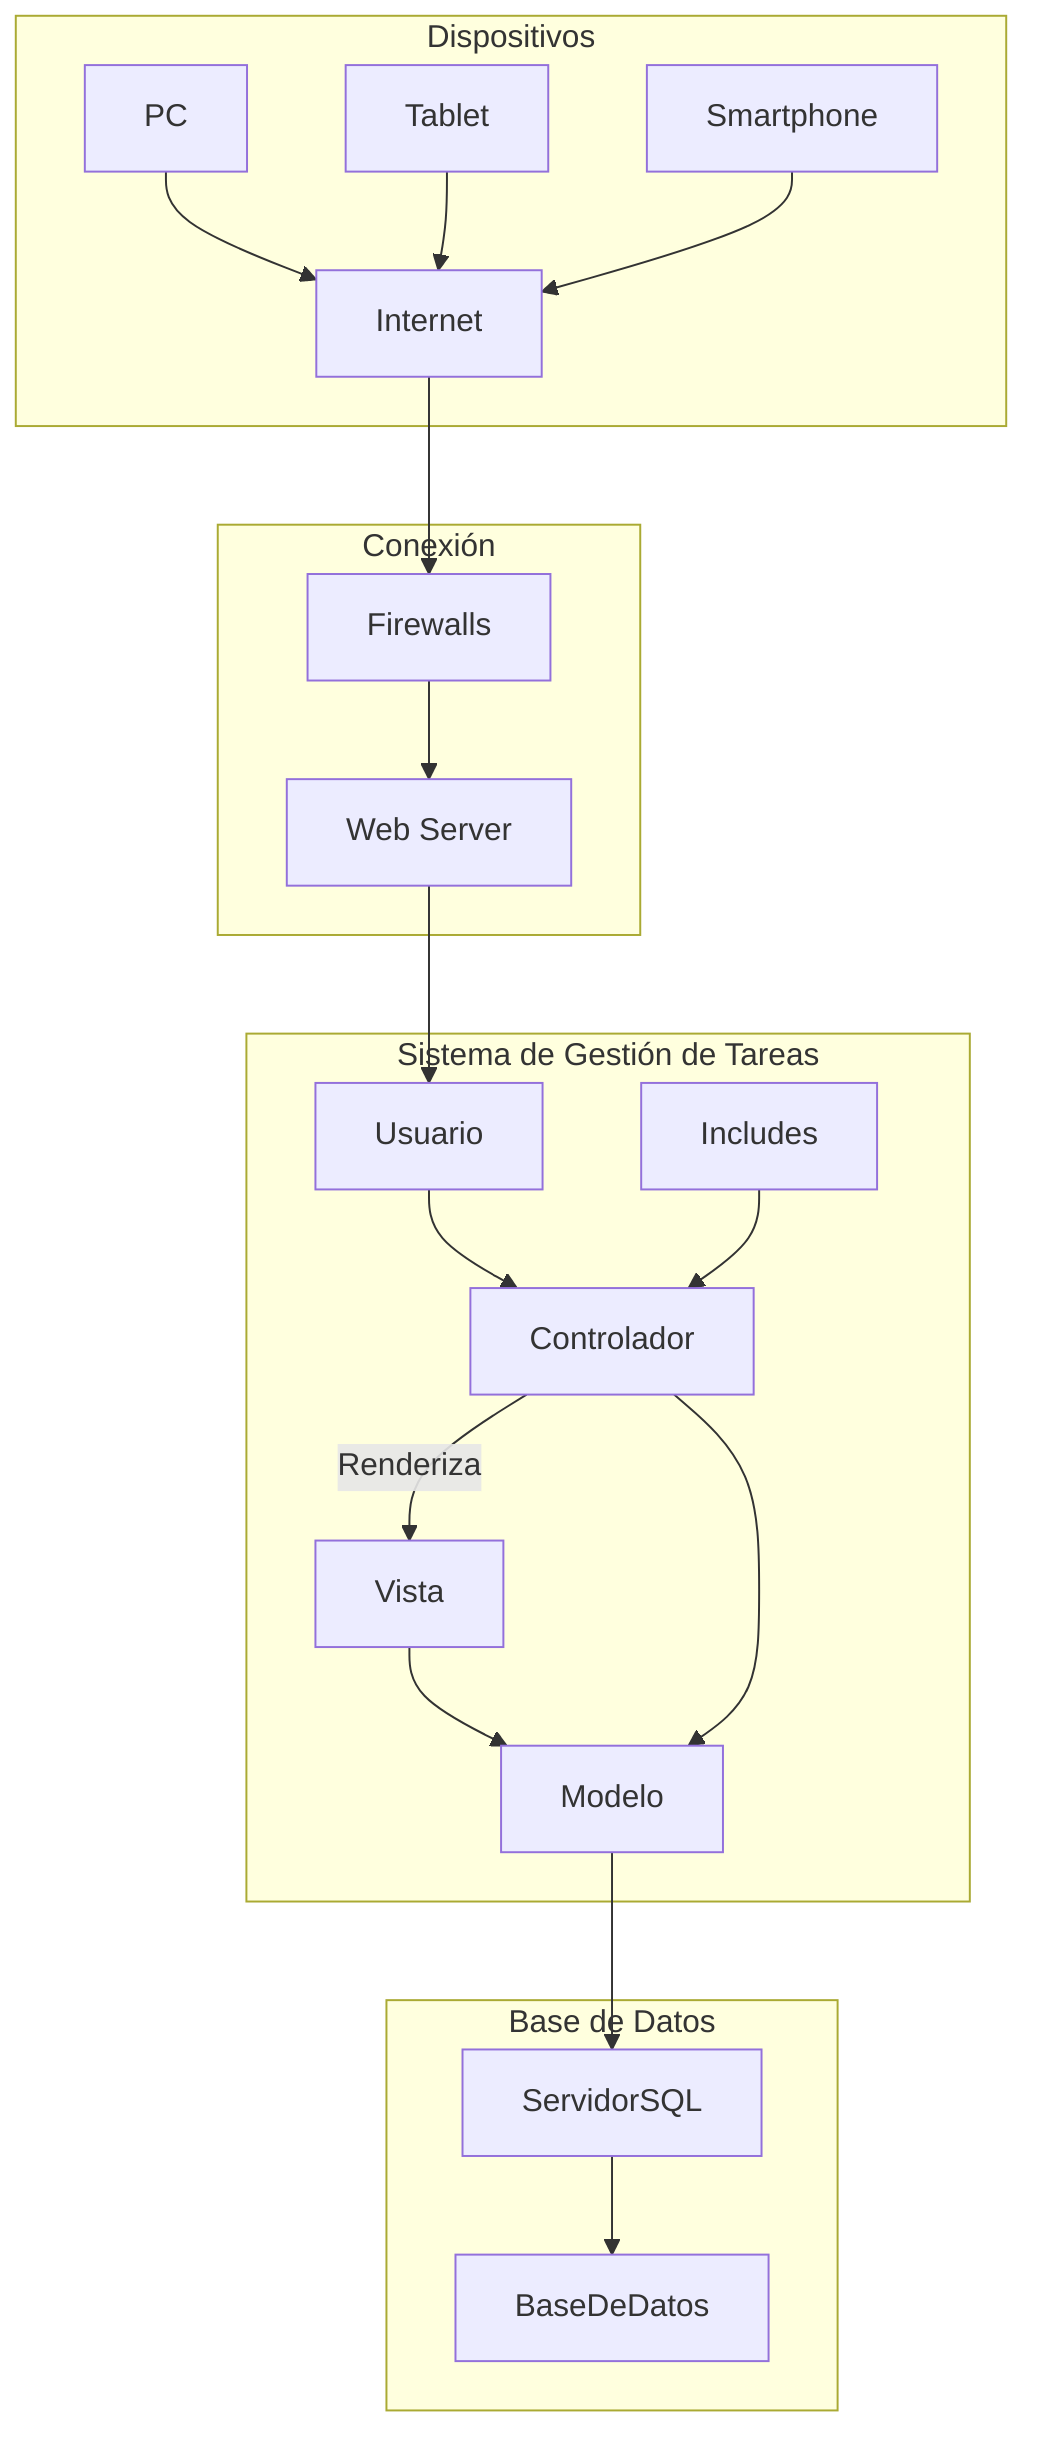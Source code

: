 flowchart TD
    subgraph Dispositivos
        PC["PC"]
        Tablet["Tablet"]
        Smartphone["Smartphone"]
        Internet["Internet"]
        PC --> Internet
        Tablet --> Internet
        Smartphone --> Internet
    end

    subgraph Conexión
        Firewalls["Firewalls"]
        WebServer["Web Server"]
        Internet --> Firewalls
        Firewalls --> WebServer
    end

    subgraph "Sistema de Gestión de Tareas"
        Usuario["Usuario"] --> Controlador["Controlador"]
        Controlador -->|Renderiza| Vista["Vista"]
        Vista --> Modelo["Modelo"]
        Includes["Includes"] --> Controlador
        Controlador --> Modelo
    end

    subgraph "Base de Datos"
        ServidorSQL["ServidorSQL"]
        BaseDeDatos["BaseDeDatos"]
        Modelo --> ServidorSQL
        ServidorSQL --> BaseDeDatos
    end

    WebServer --> Usuario